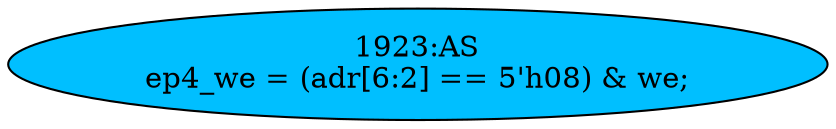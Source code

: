 strict digraph "" {
	node [label="\N"];
	"1923:AS"	 [ast="<pyverilog.vparser.ast.Assign object at 0x7f0a38db2750>",
		def_var="['ep4_we']",
		fillcolor=deepskyblue,
		label="1923:AS
ep4_we = (adr[6:2] == 5'h08) & we;",
		statements="[]",
		style=filled,
		typ=Assign,
		use_var="['adr', 'we']"];
}
